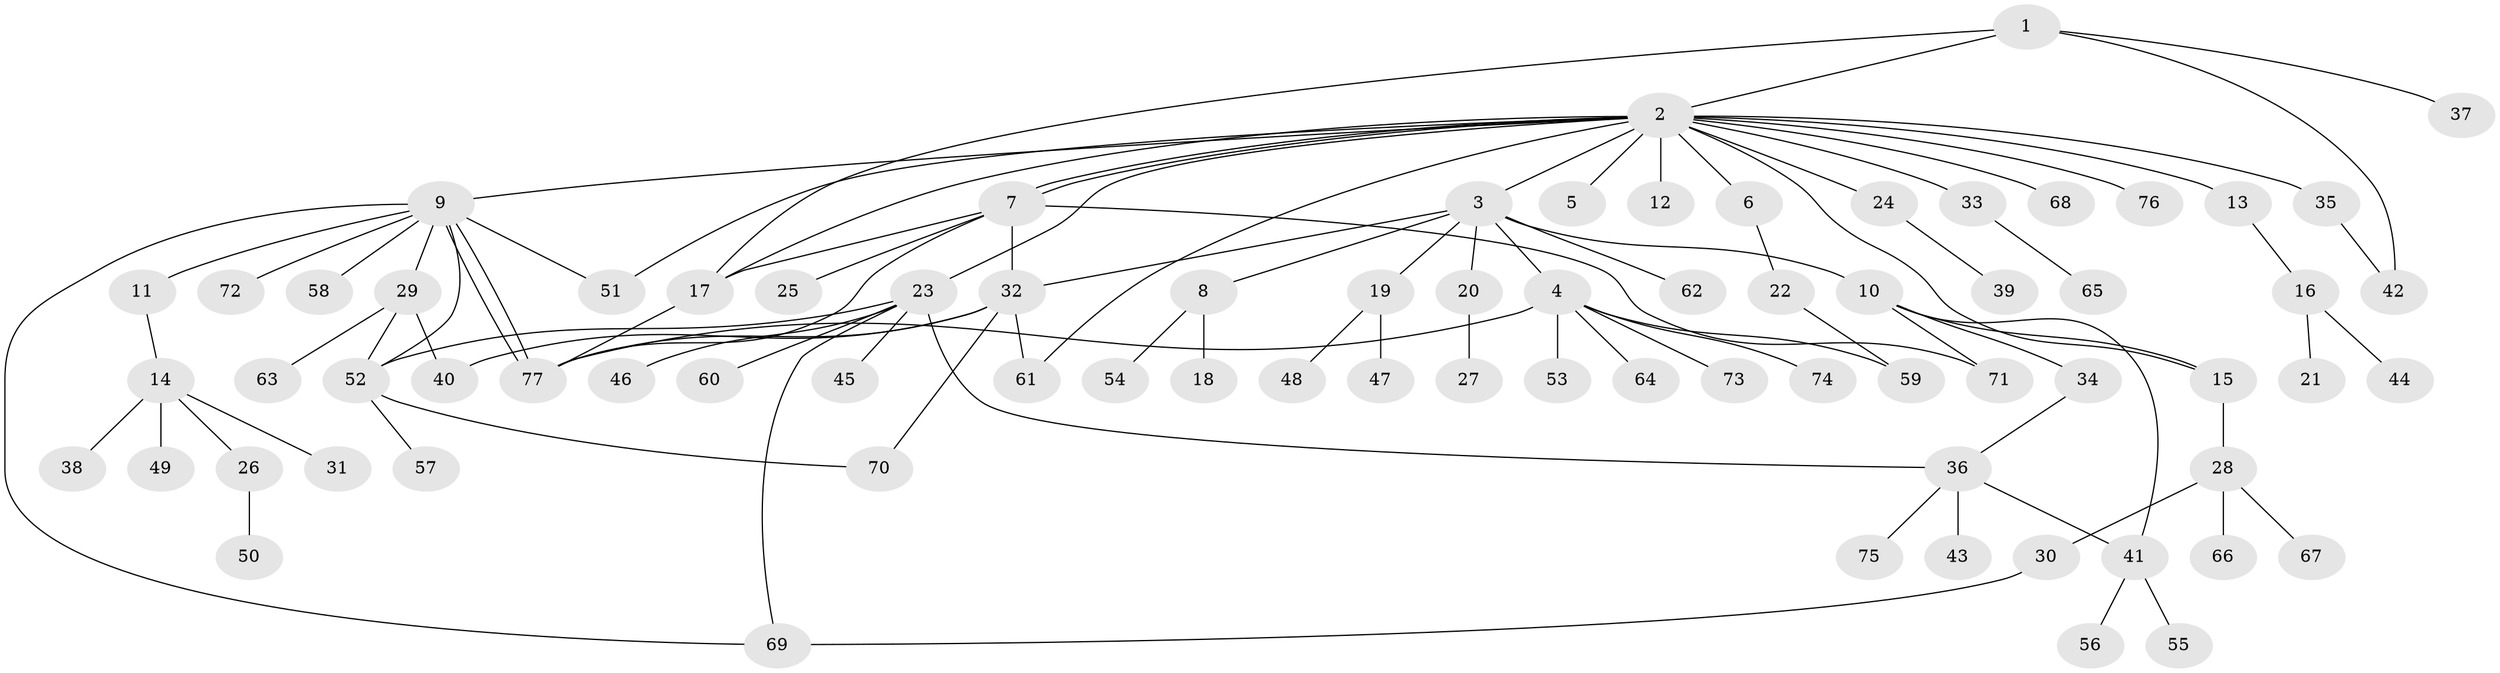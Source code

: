 // coarse degree distribution, {4: 0.03773584905660377, 20: 0.018867924528301886, 7: 0.03773584905660377, 1: 0.4528301886792453, 2: 0.22641509433962265, 5: 0.07547169811320754, 3: 0.11320754716981132, 6: 0.03773584905660377}
// Generated by graph-tools (version 1.1) at 2025/18/03/04/25 18:18:11]
// undirected, 77 vertices, 99 edges
graph export_dot {
graph [start="1"]
  node [color=gray90,style=filled];
  1;
  2;
  3;
  4;
  5;
  6;
  7;
  8;
  9;
  10;
  11;
  12;
  13;
  14;
  15;
  16;
  17;
  18;
  19;
  20;
  21;
  22;
  23;
  24;
  25;
  26;
  27;
  28;
  29;
  30;
  31;
  32;
  33;
  34;
  35;
  36;
  37;
  38;
  39;
  40;
  41;
  42;
  43;
  44;
  45;
  46;
  47;
  48;
  49;
  50;
  51;
  52;
  53;
  54;
  55;
  56;
  57;
  58;
  59;
  60;
  61;
  62;
  63;
  64;
  65;
  66;
  67;
  68;
  69;
  70;
  71;
  72;
  73;
  74;
  75;
  76;
  77;
  1 -- 2;
  1 -- 17;
  1 -- 37;
  1 -- 42;
  2 -- 3;
  2 -- 5;
  2 -- 6;
  2 -- 7;
  2 -- 7;
  2 -- 9;
  2 -- 12;
  2 -- 13;
  2 -- 15;
  2 -- 17;
  2 -- 23;
  2 -- 24;
  2 -- 33;
  2 -- 35;
  2 -- 51;
  2 -- 61;
  2 -- 68;
  2 -- 76;
  3 -- 4;
  3 -- 8;
  3 -- 10;
  3 -- 19;
  3 -- 20;
  3 -- 32;
  3 -- 62;
  4 -- 53;
  4 -- 59;
  4 -- 64;
  4 -- 73;
  4 -- 74;
  4 -- 77;
  6 -- 22;
  7 -- 17;
  7 -- 25;
  7 -- 32;
  7 -- 71;
  7 -- 77;
  8 -- 18;
  8 -- 54;
  9 -- 11;
  9 -- 29;
  9 -- 51;
  9 -- 52;
  9 -- 58;
  9 -- 69;
  9 -- 72;
  9 -- 77;
  9 -- 77;
  10 -- 15;
  10 -- 34;
  10 -- 41;
  10 -- 71;
  11 -- 14;
  13 -- 16;
  14 -- 26;
  14 -- 31;
  14 -- 38;
  14 -- 49;
  15 -- 28;
  16 -- 21;
  16 -- 44;
  17 -- 77;
  19 -- 47;
  19 -- 48;
  20 -- 27;
  22 -- 59;
  23 -- 36;
  23 -- 45;
  23 -- 46;
  23 -- 52;
  23 -- 60;
  23 -- 69;
  24 -- 39;
  26 -- 50;
  28 -- 30;
  28 -- 66;
  28 -- 67;
  29 -- 40;
  29 -- 52;
  29 -- 63;
  30 -- 69;
  32 -- 40;
  32 -- 61;
  32 -- 70;
  32 -- 77;
  33 -- 65;
  34 -- 36;
  35 -- 42;
  36 -- 41;
  36 -- 43;
  36 -- 75;
  41 -- 55;
  41 -- 56;
  52 -- 57;
  52 -- 70;
}
